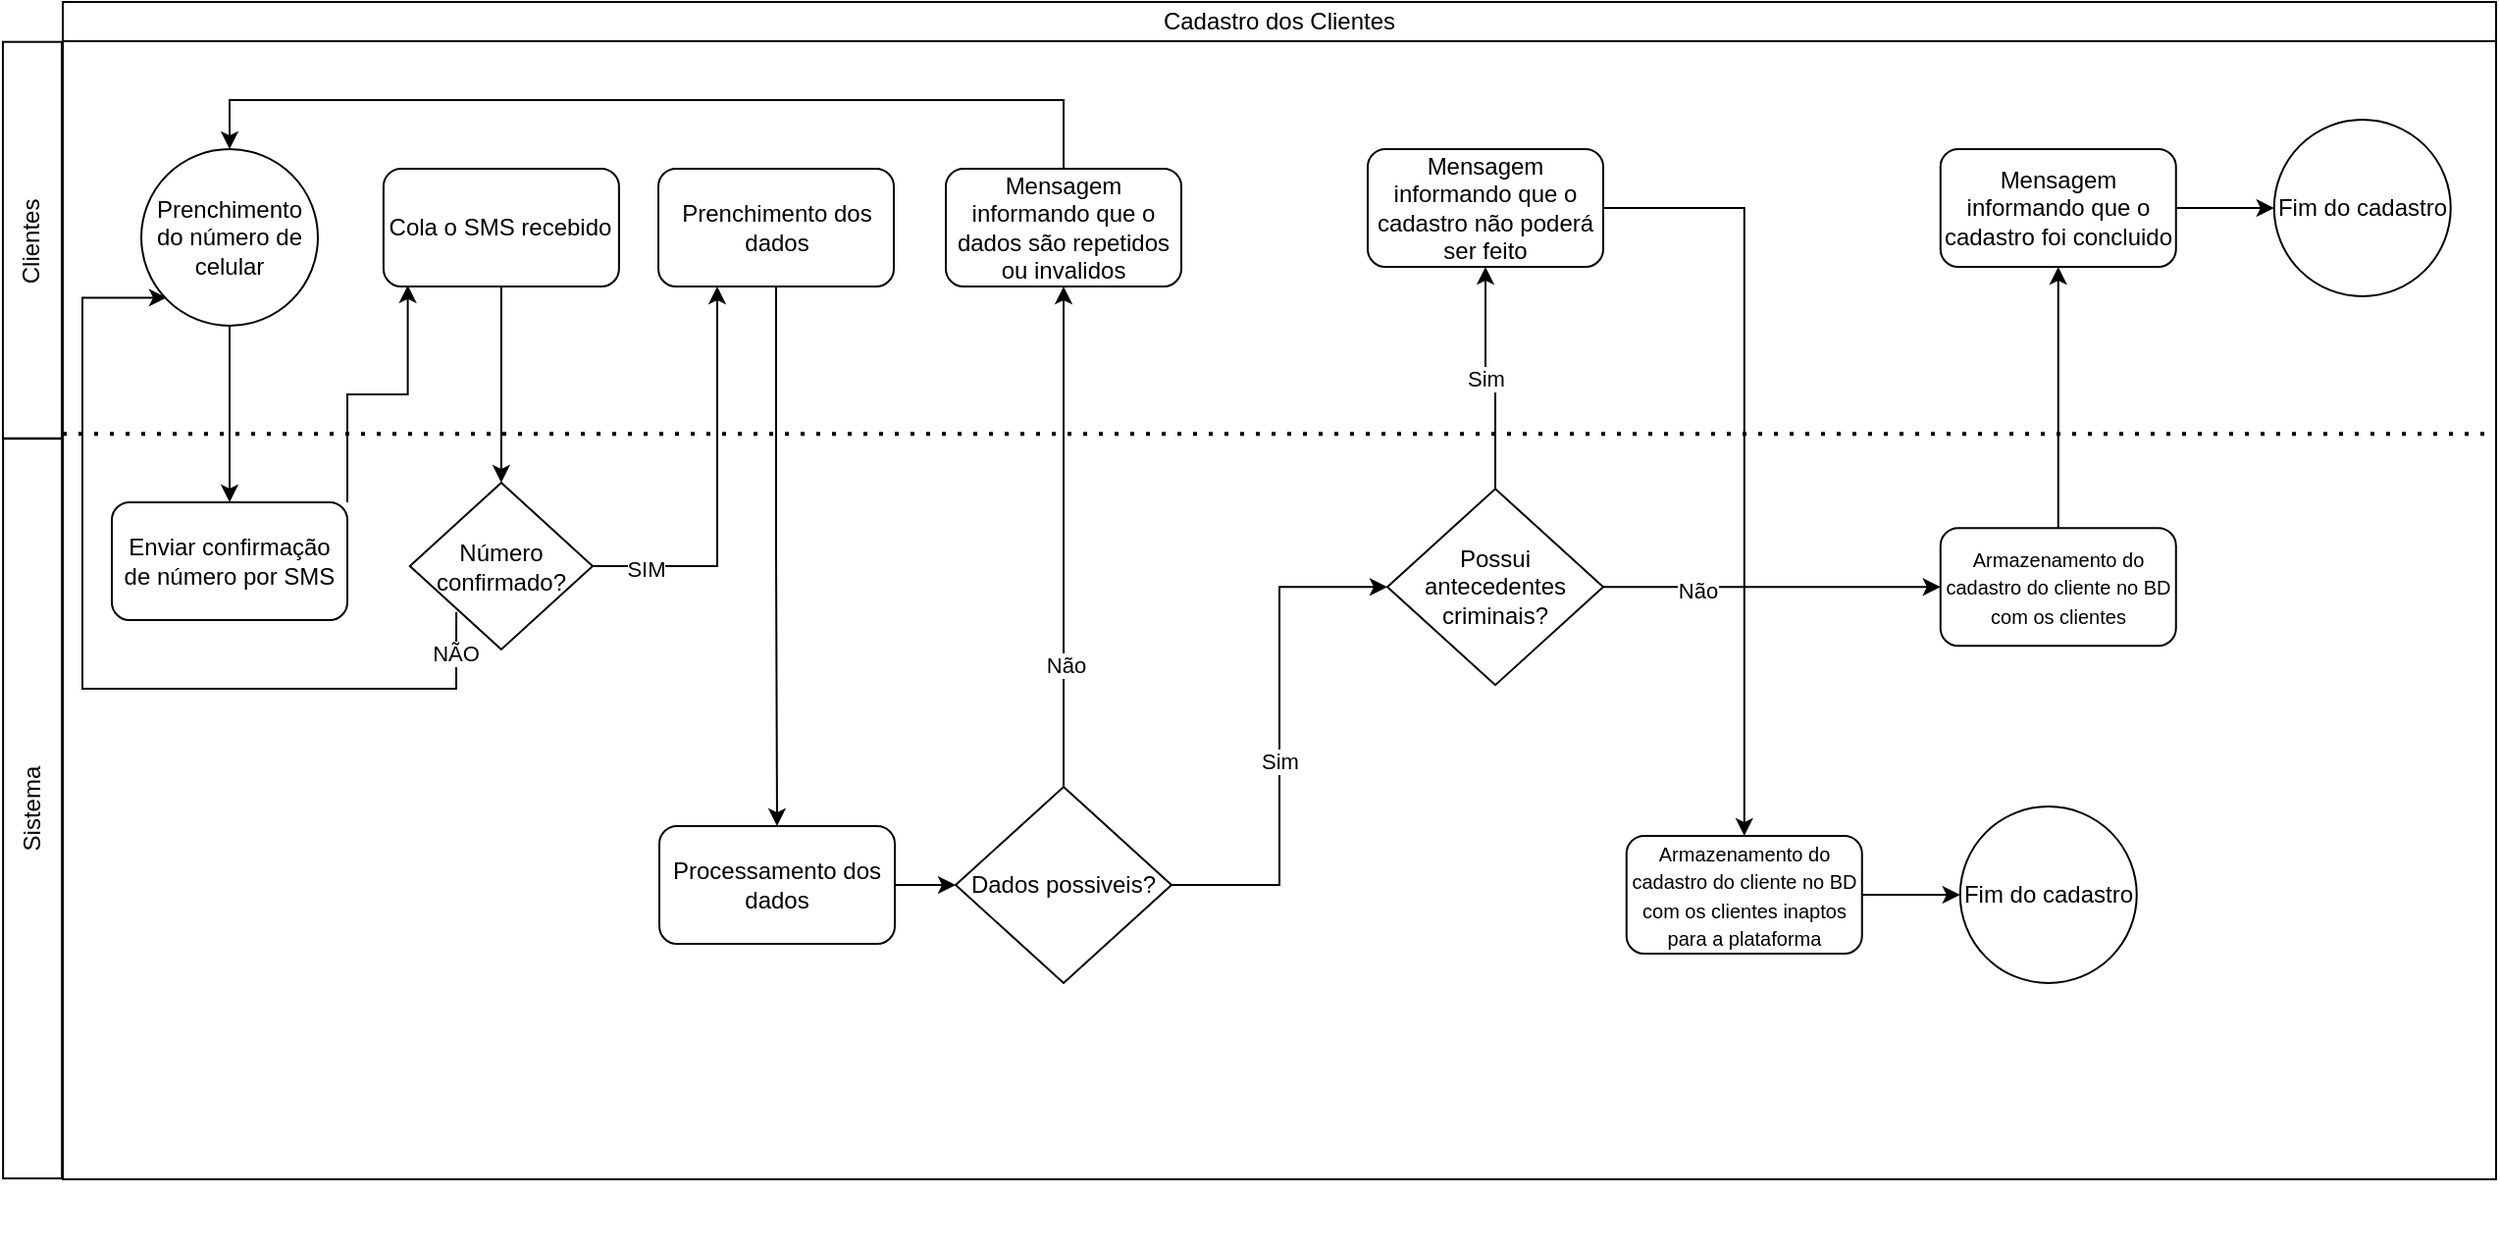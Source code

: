 <mxfile version="25.0.2">
  <diagram name="Página-1" id="Ogjw7mfiGQgQhLG7W4vd">
    <mxGraphModel dx="1434" dy="836" grid="1" gridSize="10" guides="1" tooltips="1" connect="1" arrows="1" fold="1" page="0" pageScale="1" pageWidth="827" pageHeight="1169" math="0" shadow="0">
      <root>
        <mxCell id="0" />
        <mxCell id="1" parent="0" />
        <mxCell id="NIhlScBV0QvWfO8qGJx1-2" value="Cadastro dos Clientes" style="rounded=0;whiteSpace=wrap;html=1;fillColor=none;" parent="1" vertex="1">
          <mxGeometry x="110" y="60" width="1240" height="20" as="geometry" />
        </mxCell>
        <mxCell id="NIhlScBV0QvWfO8qGJx1-3" value="" style="rounded=0;whiteSpace=wrap;html=1;fillColor=none;" parent="1" vertex="1">
          <mxGeometry x="110" y="80" width="1240" height="580" as="geometry" />
        </mxCell>
        <mxCell id="NIhlScBV0QvWfO8qGJx1-5" value="Clientes" style="rounded=0;whiteSpace=wrap;html=1;fillColor=none;rotation=-90;" parent="1" vertex="1">
          <mxGeometry x="-6.64" y="166.47" width="202.24" height="30" as="geometry" />
        </mxCell>
        <mxCell id="NIhlScBV0QvWfO8qGJx1-7" value="Sistema" style="rounded=0;whiteSpace=wrap;html=1;fillColor=none;rotation=-90;" parent="1" vertex="1">
          <mxGeometry x="-94.03" y="455.96" width="377.19" height="30" as="geometry" />
        </mxCell>
        <mxCell id="NIhlScBV0QvWfO8qGJx1-8" style="edgeStyle=orthogonalEdgeStyle;rounded=0;orthogonalLoop=1;jettySize=auto;html=1;exitX=0.5;exitY=1;exitDx=0;exitDy=0;" parent="1" edge="1">
          <mxGeometry relative="1" as="geometry">
            <mxPoint x="1075.94" y="685" as="sourcePoint" />
            <mxPoint x="1075.88" y="685" as="targetPoint" />
          </mxGeometry>
        </mxCell>
        <mxCell id="KtPQNXZRIDVFI4fc9xsd-14" style="edgeStyle=orthogonalEdgeStyle;rounded=0;orthogonalLoop=1;jettySize=auto;html=1;exitX=1;exitY=0.5;exitDx=0;exitDy=0;entryX=0;entryY=0.5;entryDx=0;entryDy=0;" edge="1" parent="1" source="NIhlScBV0QvWfO8qGJx1-12" target="NIhlScBV0QvWfO8qGJx1-57">
          <mxGeometry relative="1" as="geometry" />
        </mxCell>
        <mxCell id="NIhlScBV0QvWfO8qGJx1-12" value="Processamento dos dados" style="rounded=1;whiteSpace=wrap;html=1;fillColor=none;" parent="1" vertex="1">
          <mxGeometry x="414" y="480" width="120" height="60" as="geometry" />
        </mxCell>
        <mxCell id="NIhlScBV0QvWfO8qGJx1-23" value="" style="edgeStyle=orthogonalEdgeStyle;rounded=0;orthogonalLoop=1;jettySize=auto;html=1;" parent="1" source="NIhlScBV0QvWfO8qGJx1-16" target="NIhlScBV0QvWfO8qGJx1-21" edge="1">
          <mxGeometry relative="1" as="geometry" />
        </mxCell>
        <mxCell id="NIhlScBV0QvWfO8qGJx1-24" value="Sim" style="edgeLabel;html=1;align=center;verticalAlign=middle;resizable=0;points=[];" parent="NIhlScBV0QvWfO8qGJx1-23" vertex="1" connectable="0">
          <mxGeometry x="0.044" relative="1" as="geometry">
            <mxPoint as="offset" />
          </mxGeometry>
        </mxCell>
        <mxCell id="NIhlScBV0QvWfO8qGJx1-16" value="Possui antecedentes criminais?" style="rhombus;whiteSpace=wrap;html=1;fillColor=none;" parent="1" vertex="1">
          <mxGeometry x="785" y="308.12" width="110" height="100" as="geometry" />
        </mxCell>
        <mxCell id="NIhlScBV0QvWfO8qGJx1-25" value="" style="edgeStyle=orthogonalEdgeStyle;rounded=0;orthogonalLoop=1;jettySize=auto;html=1;" parent="1" source="NIhlScBV0QvWfO8qGJx1-21" target="NIhlScBV0QvWfO8qGJx1-22" edge="1">
          <mxGeometry relative="1" as="geometry" />
        </mxCell>
        <mxCell id="NIhlScBV0QvWfO8qGJx1-21" value="Mensagem informando que o cadastro não poderá ser feito" style="rounded=1;whiteSpace=wrap;html=1;fillColor=none;" parent="1" vertex="1">
          <mxGeometry x="775" y="135" width="120" height="60" as="geometry" />
        </mxCell>
        <mxCell id="NIhlScBV0QvWfO8qGJx1-27" value="" style="edgeStyle=orthogonalEdgeStyle;rounded=0;orthogonalLoop=1;jettySize=auto;html=1;" parent="1" source="NIhlScBV0QvWfO8qGJx1-22" target="NIhlScBV0QvWfO8qGJx1-26" edge="1">
          <mxGeometry relative="1" as="geometry" />
        </mxCell>
        <mxCell id="NIhlScBV0QvWfO8qGJx1-22" value="&lt;font style=&quot;font-size: 10px;&quot;&gt;Armazenamento do cadastro do cliente no BD com os clientes inaptos para a plataforma&lt;/font&gt;" style="rounded=1;whiteSpace=wrap;html=1;fillColor=none;" parent="1" vertex="1">
          <mxGeometry x="906.88" y="485" width="120" height="60" as="geometry" />
        </mxCell>
        <mxCell id="NIhlScBV0QvWfO8qGJx1-26" value="Fim do cadastro" style="ellipse;whiteSpace=wrap;html=1;aspect=fixed;fillColor=none;" parent="1" vertex="1">
          <mxGeometry x="1076.88" y="470" width="90" height="90" as="geometry" />
        </mxCell>
        <mxCell id="NIhlScBV0QvWfO8qGJx1-46" value="" style="edgeStyle=orthogonalEdgeStyle;rounded=0;orthogonalLoop=1;jettySize=auto;html=1;" parent="1" source="NIhlScBV0QvWfO8qGJx1-40" target="NIhlScBV0QvWfO8qGJx1-45" edge="1">
          <mxGeometry relative="1" as="geometry" />
        </mxCell>
        <mxCell id="NIhlScBV0QvWfO8qGJx1-54" value="" style="edgeStyle=orthogonalEdgeStyle;rounded=0;orthogonalLoop=1;jettySize=auto;html=1;" parent="1" source="NIhlScBV0QvWfO8qGJx1-45" target="NIhlScBV0QvWfO8qGJx1-53" edge="1">
          <mxGeometry relative="1" as="geometry" />
        </mxCell>
        <mxCell id="NIhlScBV0QvWfO8qGJx1-45" value="Mensagem informando que o cadastro foi concluido" style="rounded=1;whiteSpace=wrap;html=1;fillColor=none;" parent="1" vertex="1">
          <mxGeometry x="1066.88" y="135" width="120" height="60" as="geometry" />
        </mxCell>
        <mxCell id="NIhlScBV0QvWfO8qGJx1-50" value="" style="endArrow=none;dashed=1;html=1;dashPattern=1 3;strokeWidth=2;rounded=0;exitX=0;exitY=0.345;exitDx=0;exitDy=0;entryX=0.999;entryY=0.345;entryDx=0;entryDy=0;entryPerimeter=0;exitPerimeter=0;" parent="1" source="NIhlScBV0QvWfO8qGJx1-3" target="NIhlScBV0QvWfO8qGJx1-3" edge="1">
          <mxGeometry width="50" height="50" relative="1" as="geometry">
            <mxPoint x="710" y="340" as="sourcePoint" />
            <mxPoint x="760" y="290" as="targetPoint" />
          </mxGeometry>
        </mxCell>
        <mxCell id="NIhlScBV0QvWfO8qGJx1-53" value="Fim do cadastro" style="ellipse;whiteSpace=wrap;html=1;aspect=fixed;fillColor=none;" parent="1" vertex="1">
          <mxGeometry x="1236.88" y="120.0" width="90" height="90" as="geometry" />
        </mxCell>
        <mxCell id="NIhlScBV0QvWfO8qGJx1-55" value="" style="edgeStyle=orthogonalEdgeStyle;rounded=0;orthogonalLoop=1;jettySize=auto;html=1;" parent="1" source="NIhlScBV0QvWfO8qGJx1-16" target="NIhlScBV0QvWfO8qGJx1-40" edge="1">
          <mxGeometry relative="1" as="geometry">
            <mxPoint x="894.88" y="358" as="sourcePoint" />
            <mxPoint x="1236.88" y="358.12" as="targetPoint" />
          </mxGeometry>
        </mxCell>
        <mxCell id="NIhlScBV0QvWfO8qGJx1-56" value="Não" style="edgeLabel;html=1;align=center;verticalAlign=middle;resizable=0;points=[];" parent="NIhlScBV0QvWfO8qGJx1-55" vertex="1" connectable="0">
          <mxGeometry x="-0.441" y="-2" relative="1" as="geometry">
            <mxPoint as="offset" />
          </mxGeometry>
        </mxCell>
        <mxCell id="NIhlScBV0QvWfO8qGJx1-40" value="&lt;font style=&quot;font-size: 10px;&quot;&gt;Armazenamento do cadastro do cliente no BD com os clientes&lt;/font&gt;" style="rounded=1;whiteSpace=wrap;html=1;fillColor=none;" parent="1" vertex="1">
          <mxGeometry x="1066.88" y="328.12" width="120" height="60" as="geometry" />
        </mxCell>
        <mxCell id="NIhlScBV0QvWfO8qGJx1-59" style="edgeStyle=orthogonalEdgeStyle;rounded=0;orthogonalLoop=1;jettySize=auto;html=1;exitX=1;exitY=0.5;exitDx=0;exitDy=0;entryX=0;entryY=0.5;entryDx=0;entryDy=0;" parent="1" source="NIhlScBV0QvWfO8qGJx1-57" target="NIhlScBV0QvWfO8qGJx1-16" edge="1">
          <mxGeometry relative="1" as="geometry" />
        </mxCell>
        <mxCell id="NIhlScBV0QvWfO8qGJx1-60" value="Sim" style="edgeLabel;html=1;align=center;verticalAlign=middle;resizable=0;points=[];" parent="NIhlScBV0QvWfO8qGJx1-59" vertex="1" connectable="0">
          <mxGeometry x="-0.094" relative="1" as="geometry">
            <mxPoint as="offset" />
          </mxGeometry>
        </mxCell>
        <mxCell id="NIhlScBV0QvWfO8qGJx1-62" style="edgeStyle=orthogonalEdgeStyle;rounded=0;orthogonalLoop=1;jettySize=auto;html=1;exitX=0.5;exitY=0;exitDx=0;exitDy=0;entryX=0.5;entryY=1;entryDx=0;entryDy=0;" parent="1" source="NIhlScBV0QvWfO8qGJx1-57" target="NIhlScBV0QvWfO8qGJx1-61" edge="1">
          <mxGeometry relative="1" as="geometry" />
        </mxCell>
        <mxCell id="NIhlScBV0QvWfO8qGJx1-64" value="Não" style="edgeLabel;html=1;align=center;verticalAlign=middle;resizable=0;points=[];" parent="NIhlScBV0QvWfO8qGJx1-62" vertex="1" connectable="0">
          <mxGeometry x="-0.511" y="-1" relative="1" as="geometry">
            <mxPoint as="offset" />
          </mxGeometry>
        </mxCell>
        <mxCell id="NIhlScBV0QvWfO8qGJx1-57" value="Dados possiveis?" style="rhombus;whiteSpace=wrap;html=1;fillColor=none;" parent="1" vertex="1">
          <mxGeometry x="565" y="460" width="110" height="100" as="geometry" />
        </mxCell>
        <mxCell id="KtPQNXZRIDVFI4fc9xsd-15" style="edgeStyle=orthogonalEdgeStyle;rounded=0;orthogonalLoop=1;jettySize=auto;html=1;exitX=0.5;exitY=0;exitDx=0;exitDy=0;entryX=0.5;entryY=0;entryDx=0;entryDy=0;" edge="1" parent="1" source="NIhlScBV0QvWfO8qGJx1-61" target="KtPQNXZRIDVFI4fc9xsd-2">
          <mxGeometry relative="1" as="geometry">
            <Array as="points">
              <mxPoint x="620" y="110" />
              <mxPoint x="195" y="110" />
            </Array>
          </mxGeometry>
        </mxCell>
        <mxCell id="NIhlScBV0QvWfO8qGJx1-61" value="Mensagem informando que o dados são repetidos ou invalidos" style="rounded=1;whiteSpace=wrap;html=1;fillColor=none;" parent="1" vertex="1">
          <mxGeometry x="560" y="145" width="120" height="60" as="geometry" />
        </mxCell>
        <mxCell id="KtPQNXZRIDVFI4fc9xsd-13" style="edgeStyle=orthogonalEdgeStyle;rounded=0;orthogonalLoop=1;jettySize=auto;html=1;exitX=0.5;exitY=1;exitDx=0;exitDy=0;entryX=0.5;entryY=0;entryDx=0;entryDy=0;" edge="1" parent="1" source="KtPQNXZRIDVFI4fc9xsd-1" target="NIhlScBV0QvWfO8qGJx1-12">
          <mxGeometry relative="1" as="geometry" />
        </mxCell>
        <mxCell id="KtPQNXZRIDVFI4fc9xsd-1" value="Prenchimento dos dados" style="rounded=1;whiteSpace=wrap;html=1;fillColor=none;" vertex="1" parent="1">
          <mxGeometry x="413.5" y="145" width="120" height="60" as="geometry" />
        </mxCell>
        <mxCell id="KtPQNXZRIDVFI4fc9xsd-6" style="edgeStyle=orthogonalEdgeStyle;rounded=0;orthogonalLoop=1;jettySize=auto;html=1;exitX=0.5;exitY=1;exitDx=0;exitDy=0;entryX=0.5;entryY=0;entryDx=0;entryDy=0;" edge="1" parent="1" source="KtPQNXZRIDVFI4fc9xsd-2" target="KtPQNXZRIDVFI4fc9xsd-3">
          <mxGeometry relative="1" as="geometry" />
        </mxCell>
        <mxCell id="KtPQNXZRIDVFI4fc9xsd-2" value="Prenchimento do número de celular" style="ellipse;whiteSpace=wrap;html=1;aspect=fixed;fillColor=none;" vertex="1" parent="1">
          <mxGeometry x="150" y="135" width="90" height="90" as="geometry" />
        </mxCell>
        <mxCell id="KtPQNXZRIDVFI4fc9xsd-7" style="edgeStyle=orthogonalEdgeStyle;rounded=0;orthogonalLoop=1;jettySize=auto;html=1;exitX=1;exitY=0;exitDx=0;exitDy=0;entryX=0.103;entryY=0.99;entryDx=0;entryDy=0;entryPerimeter=0;" edge="1" parent="1" source="KtPQNXZRIDVFI4fc9xsd-3" target="KtPQNXZRIDVFI4fc9xsd-5">
          <mxGeometry relative="1" as="geometry" />
        </mxCell>
        <mxCell id="KtPQNXZRIDVFI4fc9xsd-3" value="Enviar confirmação de número por SMS" style="rounded=1;whiteSpace=wrap;html=1;fillColor=none;" vertex="1" parent="1">
          <mxGeometry x="135" y="315" width="120" height="60" as="geometry" />
        </mxCell>
        <mxCell id="KtPQNXZRIDVFI4fc9xsd-9" style="edgeStyle=orthogonalEdgeStyle;rounded=0;orthogonalLoop=1;jettySize=auto;html=1;exitX=1;exitY=0.5;exitDx=0;exitDy=0;entryX=0.25;entryY=1;entryDx=0;entryDy=0;" edge="1" parent="1" source="KtPQNXZRIDVFI4fc9xsd-4" target="KtPQNXZRIDVFI4fc9xsd-1">
          <mxGeometry relative="1" as="geometry" />
        </mxCell>
        <mxCell id="KtPQNXZRIDVFI4fc9xsd-10" value="SIM" style="edgeLabel;html=1;align=center;verticalAlign=middle;resizable=0;points=[];" vertex="1" connectable="0" parent="KtPQNXZRIDVFI4fc9xsd-9">
          <mxGeometry x="-0.74" y="-1" relative="1" as="geometry">
            <mxPoint as="offset" />
          </mxGeometry>
        </mxCell>
        <mxCell id="KtPQNXZRIDVFI4fc9xsd-11" style="edgeStyle=orthogonalEdgeStyle;rounded=0;orthogonalLoop=1;jettySize=auto;html=1;exitX=0.254;exitY=0.775;exitDx=0;exitDy=0;entryX=0.144;entryY=0.841;entryDx=0;entryDy=0;exitPerimeter=0;entryPerimeter=0;" edge="1" parent="1" source="KtPQNXZRIDVFI4fc9xsd-4" target="KtPQNXZRIDVFI4fc9xsd-2">
          <mxGeometry relative="1" as="geometry">
            <mxPoint x="306.88" y="323.2" as="sourcePoint" />
            <mxPoint x="148.18" y="210.02" as="targetPoint" />
            <Array as="points">
              <mxPoint x="307" y="410" />
              <mxPoint x="120" y="410" />
              <mxPoint x="120" y="210" />
              <mxPoint x="163" y="210" />
            </Array>
          </mxGeometry>
        </mxCell>
        <mxCell id="KtPQNXZRIDVFI4fc9xsd-12" value="NÃO" style="edgeLabel;html=1;align=center;verticalAlign=middle;resizable=0;points=[];" vertex="1" connectable="0" parent="KtPQNXZRIDVFI4fc9xsd-11">
          <mxGeometry x="-0.911" y="-1" relative="1" as="geometry">
            <mxPoint as="offset" />
          </mxGeometry>
        </mxCell>
        <mxCell id="KtPQNXZRIDVFI4fc9xsd-4" value="Número confirmado?" style="rhombus;whiteSpace=wrap;html=1;fillColor=none;" vertex="1" parent="1">
          <mxGeometry x="286.88" y="305" width="93.12" height="85" as="geometry" />
        </mxCell>
        <mxCell id="KtPQNXZRIDVFI4fc9xsd-8" style="edgeStyle=orthogonalEdgeStyle;rounded=0;orthogonalLoop=1;jettySize=auto;html=1;exitX=0.5;exitY=1;exitDx=0;exitDy=0;entryX=0.5;entryY=0;entryDx=0;entryDy=0;" edge="1" parent="1" source="KtPQNXZRIDVFI4fc9xsd-5" target="KtPQNXZRIDVFI4fc9xsd-4">
          <mxGeometry relative="1" as="geometry" />
        </mxCell>
        <mxCell id="KtPQNXZRIDVFI4fc9xsd-5" value="Cola o SMS recebido" style="rounded=1;whiteSpace=wrap;html=1;fillColor=none;" vertex="1" parent="1">
          <mxGeometry x="273.44" y="145" width="120" height="60" as="geometry" />
        </mxCell>
        <mxCell id="KtPQNXZRIDVFI4fc9xsd-16" style="edgeStyle=orthogonalEdgeStyle;rounded=0;orthogonalLoop=1;jettySize=auto;html=1;exitX=0.5;exitY=1;exitDx=0;exitDy=0;" edge="1" parent="1" source="NIhlScBV0QvWfO8qGJx1-3" target="NIhlScBV0QvWfO8qGJx1-3">
          <mxGeometry relative="1" as="geometry" />
        </mxCell>
      </root>
    </mxGraphModel>
  </diagram>
</mxfile>
